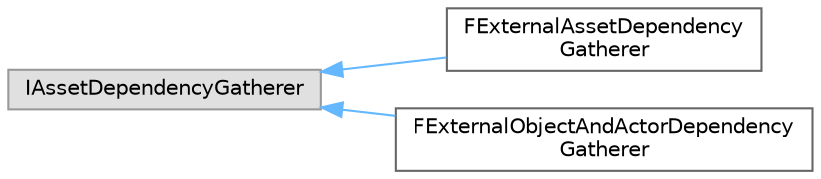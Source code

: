 digraph "Graphical Class Hierarchy"
{
 // INTERACTIVE_SVG=YES
 // LATEX_PDF_SIZE
  bgcolor="transparent";
  edge [fontname=Helvetica,fontsize=10,labelfontname=Helvetica,labelfontsize=10];
  node [fontname=Helvetica,fontsize=10,shape=box,height=0.2,width=0.4];
  rankdir="LR";
  Node0 [id="Node000000",label="IAssetDependencyGatherer",height=0.2,width=0.4,color="grey60", fillcolor="#E0E0E0", style="filled",tooltip=" "];
  Node0 -> Node1 [id="edge5323_Node000000_Node000001",dir="back",color="steelblue1",style="solid",tooltip=" "];
  Node1 [id="Node000001",label="FExternalAssetDependency\lGatherer",height=0.2,width=0.4,color="grey40", fillcolor="white", style="filled",URL="$d5/d2b/classFExternalAssetDependencyGatherer.html",tooltip=" "];
  Node0 -> Node2 [id="edge5324_Node000000_Node000002",dir="back",color="steelblue1",style="solid",tooltip=" "];
  Node2 [id="Node000002",label="FExternalObjectAndActorDependency\lGatherer",height=0.2,width=0.4,color="grey40", fillcolor="white", style="filled",URL="$d5/dae/classFExternalObjectAndActorDependencyGatherer.html",tooltip=" "];
}
